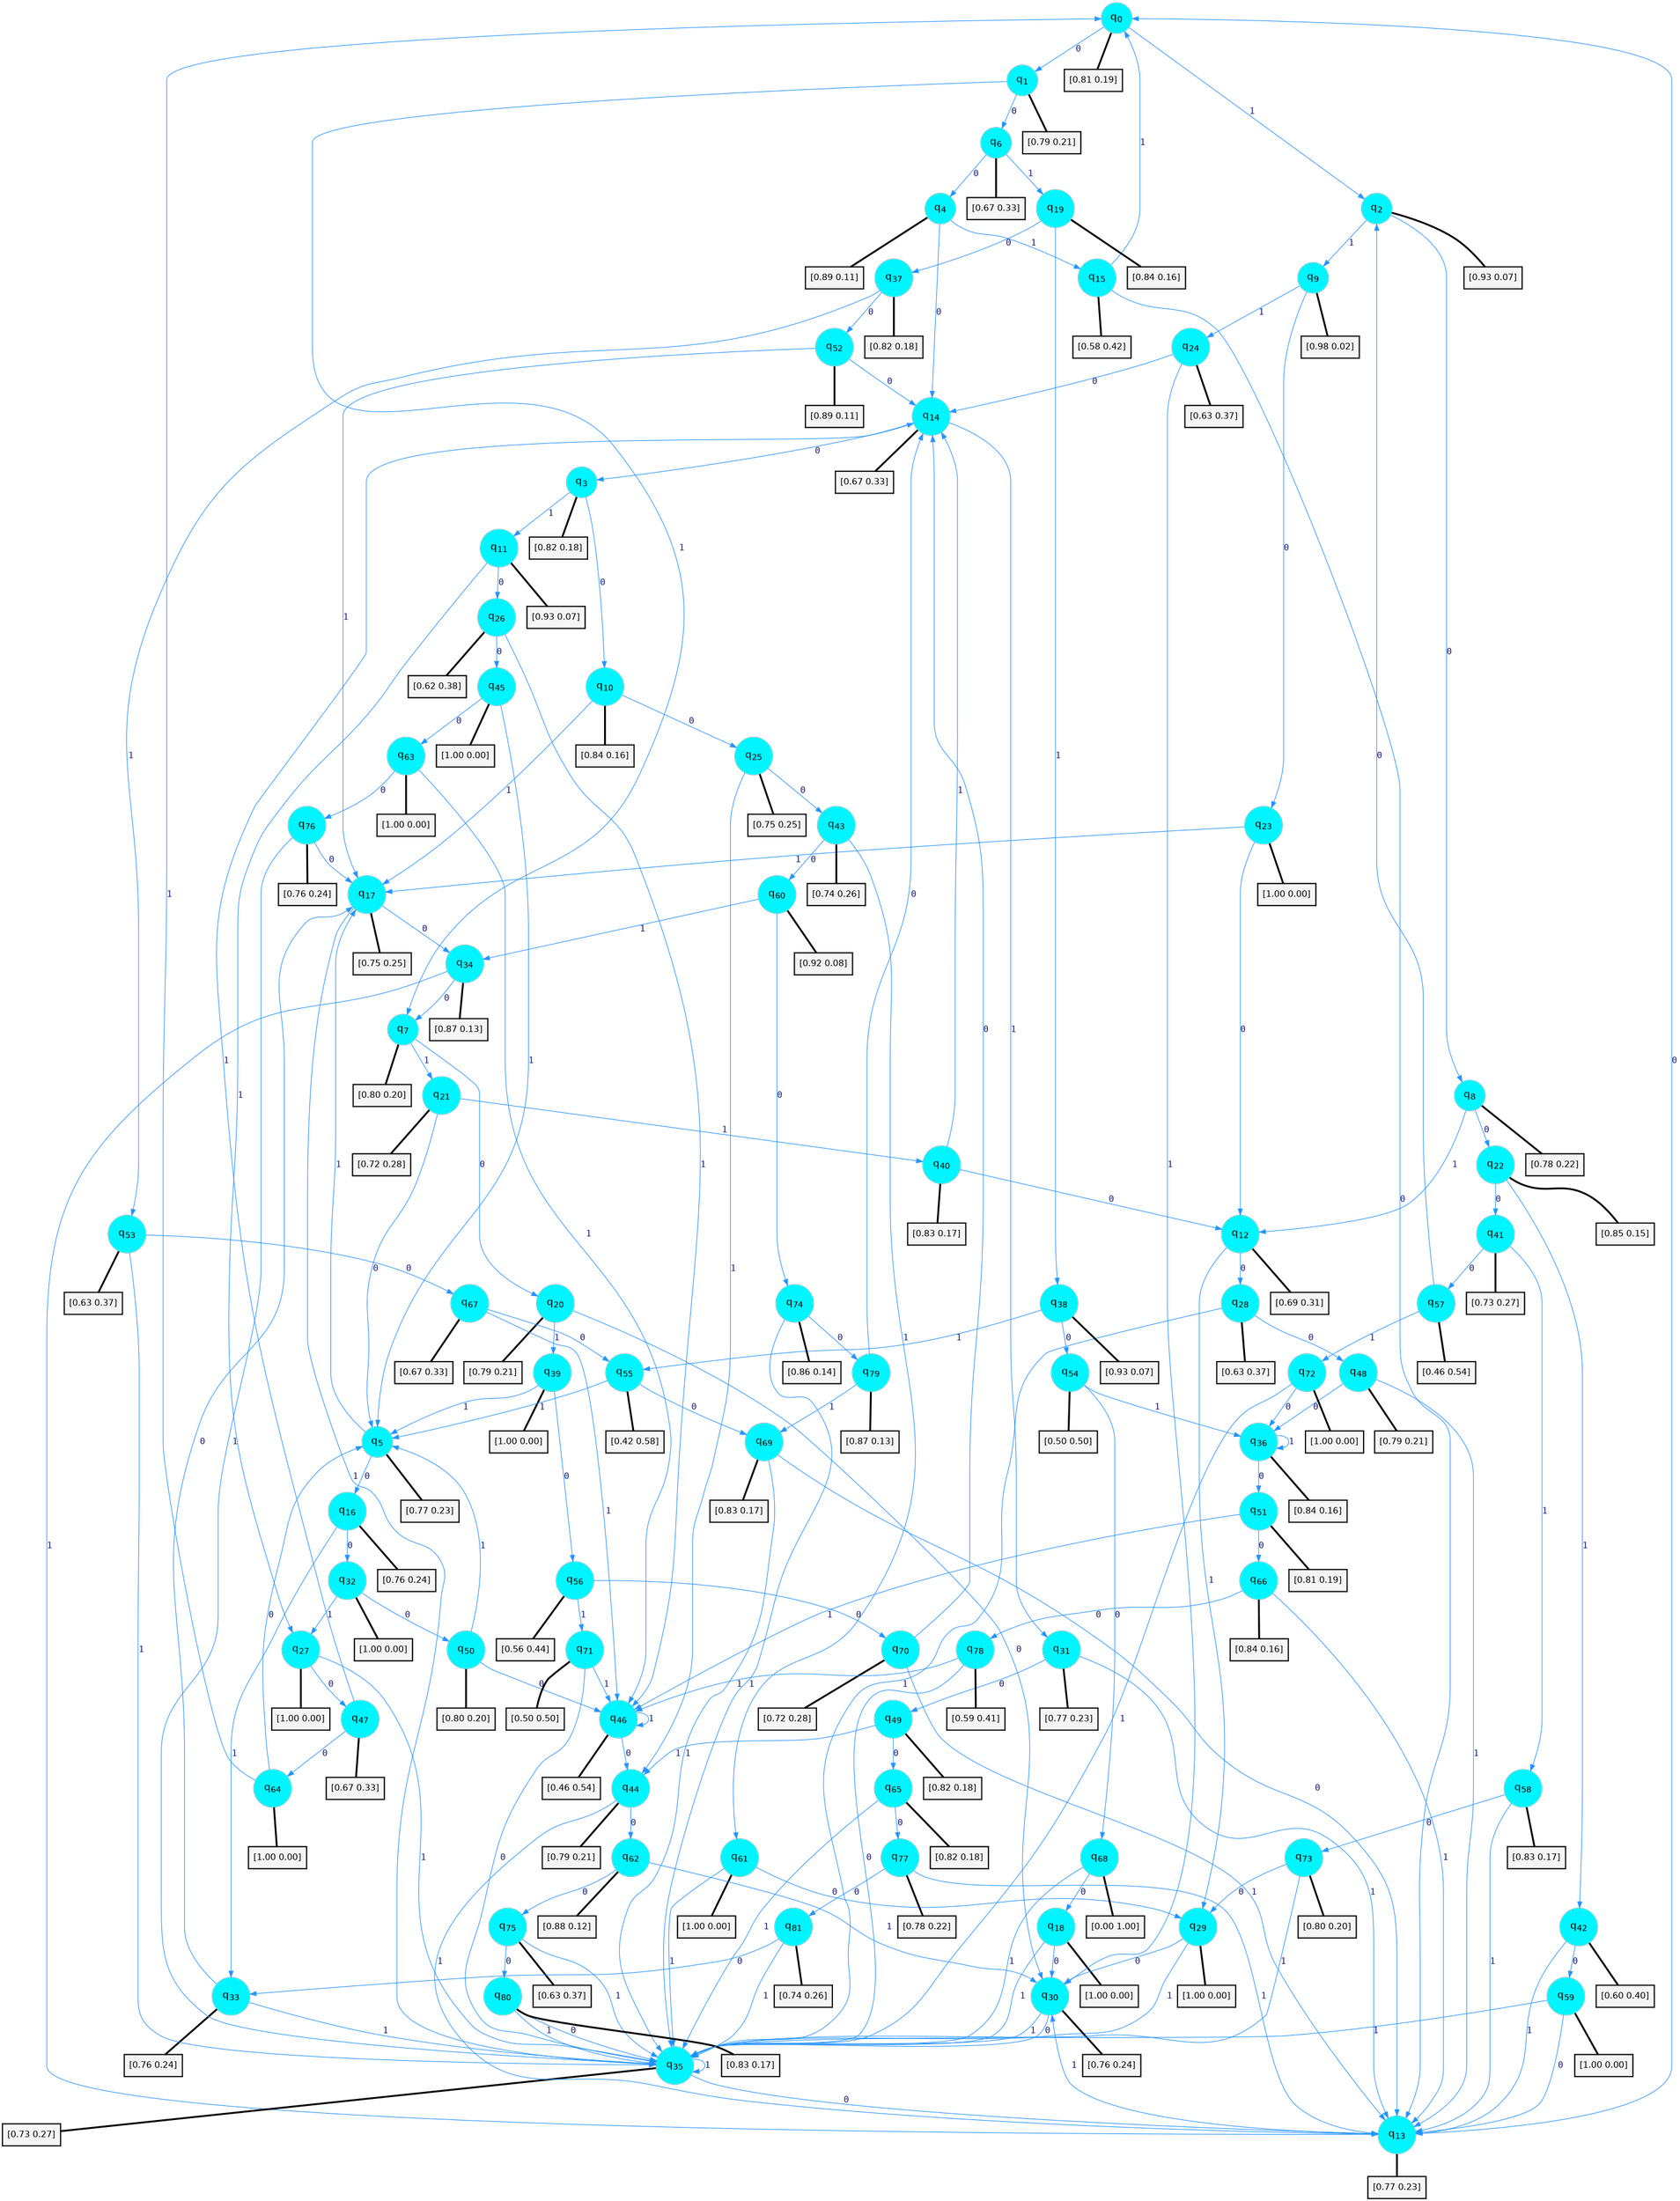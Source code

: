 digraph G {
graph [
bgcolor=transparent, dpi=300, rankdir=TD, size="40,25"];
node [
color=gray, fillcolor=turquoise1, fontcolor=black, fontname=Helvetica, fontsize=16, fontweight=bold, shape=circle, style=filled];
edge [
arrowsize=1, color=dodgerblue1, fontcolor=midnightblue, fontname=courier, fontweight=bold, penwidth=1, style=solid, weight=20];
0[label=<q<SUB>0</SUB>>];
1[label=<q<SUB>1</SUB>>];
2[label=<q<SUB>2</SUB>>];
3[label=<q<SUB>3</SUB>>];
4[label=<q<SUB>4</SUB>>];
5[label=<q<SUB>5</SUB>>];
6[label=<q<SUB>6</SUB>>];
7[label=<q<SUB>7</SUB>>];
8[label=<q<SUB>8</SUB>>];
9[label=<q<SUB>9</SUB>>];
10[label=<q<SUB>10</SUB>>];
11[label=<q<SUB>11</SUB>>];
12[label=<q<SUB>12</SUB>>];
13[label=<q<SUB>13</SUB>>];
14[label=<q<SUB>14</SUB>>];
15[label=<q<SUB>15</SUB>>];
16[label=<q<SUB>16</SUB>>];
17[label=<q<SUB>17</SUB>>];
18[label=<q<SUB>18</SUB>>];
19[label=<q<SUB>19</SUB>>];
20[label=<q<SUB>20</SUB>>];
21[label=<q<SUB>21</SUB>>];
22[label=<q<SUB>22</SUB>>];
23[label=<q<SUB>23</SUB>>];
24[label=<q<SUB>24</SUB>>];
25[label=<q<SUB>25</SUB>>];
26[label=<q<SUB>26</SUB>>];
27[label=<q<SUB>27</SUB>>];
28[label=<q<SUB>28</SUB>>];
29[label=<q<SUB>29</SUB>>];
30[label=<q<SUB>30</SUB>>];
31[label=<q<SUB>31</SUB>>];
32[label=<q<SUB>32</SUB>>];
33[label=<q<SUB>33</SUB>>];
34[label=<q<SUB>34</SUB>>];
35[label=<q<SUB>35</SUB>>];
36[label=<q<SUB>36</SUB>>];
37[label=<q<SUB>37</SUB>>];
38[label=<q<SUB>38</SUB>>];
39[label=<q<SUB>39</SUB>>];
40[label=<q<SUB>40</SUB>>];
41[label=<q<SUB>41</SUB>>];
42[label=<q<SUB>42</SUB>>];
43[label=<q<SUB>43</SUB>>];
44[label=<q<SUB>44</SUB>>];
45[label=<q<SUB>45</SUB>>];
46[label=<q<SUB>46</SUB>>];
47[label=<q<SUB>47</SUB>>];
48[label=<q<SUB>48</SUB>>];
49[label=<q<SUB>49</SUB>>];
50[label=<q<SUB>50</SUB>>];
51[label=<q<SUB>51</SUB>>];
52[label=<q<SUB>52</SUB>>];
53[label=<q<SUB>53</SUB>>];
54[label=<q<SUB>54</SUB>>];
55[label=<q<SUB>55</SUB>>];
56[label=<q<SUB>56</SUB>>];
57[label=<q<SUB>57</SUB>>];
58[label=<q<SUB>58</SUB>>];
59[label=<q<SUB>59</SUB>>];
60[label=<q<SUB>60</SUB>>];
61[label=<q<SUB>61</SUB>>];
62[label=<q<SUB>62</SUB>>];
63[label=<q<SUB>63</SUB>>];
64[label=<q<SUB>64</SUB>>];
65[label=<q<SUB>65</SUB>>];
66[label=<q<SUB>66</SUB>>];
67[label=<q<SUB>67</SUB>>];
68[label=<q<SUB>68</SUB>>];
69[label=<q<SUB>69</SUB>>];
70[label=<q<SUB>70</SUB>>];
71[label=<q<SUB>71</SUB>>];
72[label=<q<SUB>72</SUB>>];
73[label=<q<SUB>73</SUB>>];
74[label=<q<SUB>74</SUB>>];
75[label=<q<SUB>75</SUB>>];
76[label=<q<SUB>76</SUB>>];
77[label=<q<SUB>77</SUB>>];
78[label=<q<SUB>78</SUB>>];
79[label=<q<SUB>79</SUB>>];
80[label=<q<SUB>80</SUB>>];
81[label=<q<SUB>81</SUB>>];
82[label="[0.81 0.19]", shape=box,fontcolor=black, fontname=Helvetica, fontsize=14, penwidth=2, fillcolor=whitesmoke,color=black];
83[label="[0.79 0.21]", shape=box,fontcolor=black, fontname=Helvetica, fontsize=14, penwidth=2, fillcolor=whitesmoke,color=black];
84[label="[0.93 0.07]", shape=box,fontcolor=black, fontname=Helvetica, fontsize=14, penwidth=2, fillcolor=whitesmoke,color=black];
85[label="[0.82 0.18]", shape=box,fontcolor=black, fontname=Helvetica, fontsize=14, penwidth=2, fillcolor=whitesmoke,color=black];
86[label="[0.89 0.11]", shape=box,fontcolor=black, fontname=Helvetica, fontsize=14, penwidth=2, fillcolor=whitesmoke,color=black];
87[label="[0.77 0.23]", shape=box,fontcolor=black, fontname=Helvetica, fontsize=14, penwidth=2, fillcolor=whitesmoke,color=black];
88[label="[0.67 0.33]", shape=box,fontcolor=black, fontname=Helvetica, fontsize=14, penwidth=2, fillcolor=whitesmoke,color=black];
89[label="[0.80 0.20]", shape=box,fontcolor=black, fontname=Helvetica, fontsize=14, penwidth=2, fillcolor=whitesmoke,color=black];
90[label="[0.78 0.22]", shape=box,fontcolor=black, fontname=Helvetica, fontsize=14, penwidth=2, fillcolor=whitesmoke,color=black];
91[label="[0.98 0.02]", shape=box,fontcolor=black, fontname=Helvetica, fontsize=14, penwidth=2, fillcolor=whitesmoke,color=black];
92[label="[0.84 0.16]", shape=box,fontcolor=black, fontname=Helvetica, fontsize=14, penwidth=2, fillcolor=whitesmoke,color=black];
93[label="[0.93 0.07]", shape=box,fontcolor=black, fontname=Helvetica, fontsize=14, penwidth=2, fillcolor=whitesmoke,color=black];
94[label="[0.69 0.31]", shape=box,fontcolor=black, fontname=Helvetica, fontsize=14, penwidth=2, fillcolor=whitesmoke,color=black];
95[label="[0.77 0.23]", shape=box,fontcolor=black, fontname=Helvetica, fontsize=14, penwidth=2, fillcolor=whitesmoke,color=black];
96[label="[0.67 0.33]", shape=box,fontcolor=black, fontname=Helvetica, fontsize=14, penwidth=2, fillcolor=whitesmoke,color=black];
97[label="[0.58 0.42]", shape=box,fontcolor=black, fontname=Helvetica, fontsize=14, penwidth=2, fillcolor=whitesmoke,color=black];
98[label="[0.76 0.24]", shape=box,fontcolor=black, fontname=Helvetica, fontsize=14, penwidth=2, fillcolor=whitesmoke,color=black];
99[label="[0.75 0.25]", shape=box,fontcolor=black, fontname=Helvetica, fontsize=14, penwidth=2, fillcolor=whitesmoke,color=black];
100[label="[1.00 0.00]", shape=box,fontcolor=black, fontname=Helvetica, fontsize=14, penwidth=2, fillcolor=whitesmoke,color=black];
101[label="[0.84 0.16]", shape=box,fontcolor=black, fontname=Helvetica, fontsize=14, penwidth=2, fillcolor=whitesmoke,color=black];
102[label="[0.79 0.21]", shape=box,fontcolor=black, fontname=Helvetica, fontsize=14, penwidth=2, fillcolor=whitesmoke,color=black];
103[label="[0.72 0.28]", shape=box,fontcolor=black, fontname=Helvetica, fontsize=14, penwidth=2, fillcolor=whitesmoke,color=black];
104[label="[0.85 0.15]", shape=box,fontcolor=black, fontname=Helvetica, fontsize=14, penwidth=2, fillcolor=whitesmoke,color=black];
105[label="[1.00 0.00]", shape=box,fontcolor=black, fontname=Helvetica, fontsize=14, penwidth=2, fillcolor=whitesmoke,color=black];
106[label="[0.63 0.37]", shape=box,fontcolor=black, fontname=Helvetica, fontsize=14, penwidth=2, fillcolor=whitesmoke,color=black];
107[label="[0.75 0.25]", shape=box,fontcolor=black, fontname=Helvetica, fontsize=14, penwidth=2, fillcolor=whitesmoke,color=black];
108[label="[0.62 0.38]", shape=box,fontcolor=black, fontname=Helvetica, fontsize=14, penwidth=2, fillcolor=whitesmoke,color=black];
109[label="[1.00 0.00]", shape=box,fontcolor=black, fontname=Helvetica, fontsize=14, penwidth=2, fillcolor=whitesmoke,color=black];
110[label="[0.63 0.37]", shape=box,fontcolor=black, fontname=Helvetica, fontsize=14, penwidth=2, fillcolor=whitesmoke,color=black];
111[label="[1.00 0.00]", shape=box,fontcolor=black, fontname=Helvetica, fontsize=14, penwidth=2, fillcolor=whitesmoke,color=black];
112[label="[0.76 0.24]", shape=box,fontcolor=black, fontname=Helvetica, fontsize=14, penwidth=2, fillcolor=whitesmoke,color=black];
113[label="[0.77 0.23]", shape=box,fontcolor=black, fontname=Helvetica, fontsize=14, penwidth=2, fillcolor=whitesmoke,color=black];
114[label="[1.00 0.00]", shape=box,fontcolor=black, fontname=Helvetica, fontsize=14, penwidth=2, fillcolor=whitesmoke,color=black];
115[label="[0.76 0.24]", shape=box,fontcolor=black, fontname=Helvetica, fontsize=14, penwidth=2, fillcolor=whitesmoke,color=black];
116[label="[0.87 0.13]", shape=box,fontcolor=black, fontname=Helvetica, fontsize=14, penwidth=2, fillcolor=whitesmoke,color=black];
117[label="[0.73 0.27]", shape=box,fontcolor=black, fontname=Helvetica, fontsize=14, penwidth=2, fillcolor=whitesmoke,color=black];
118[label="[0.84 0.16]", shape=box,fontcolor=black, fontname=Helvetica, fontsize=14, penwidth=2, fillcolor=whitesmoke,color=black];
119[label="[0.82 0.18]", shape=box,fontcolor=black, fontname=Helvetica, fontsize=14, penwidth=2, fillcolor=whitesmoke,color=black];
120[label="[0.93 0.07]", shape=box,fontcolor=black, fontname=Helvetica, fontsize=14, penwidth=2, fillcolor=whitesmoke,color=black];
121[label="[1.00 0.00]", shape=box,fontcolor=black, fontname=Helvetica, fontsize=14, penwidth=2, fillcolor=whitesmoke,color=black];
122[label="[0.83 0.17]", shape=box,fontcolor=black, fontname=Helvetica, fontsize=14, penwidth=2, fillcolor=whitesmoke,color=black];
123[label="[0.73 0.27]", shape=box,fontcolor=black, fontname=Helvetica, fontsize=14, penwidth=2, fillcolor=whitesmoke,color=black];
124[label="[0.60 0.40]", shape=box,fontcolor=black, fontname=Helvetica, fontsize=14, penwidth=2, fillcolor=whitesmoke,color=black];
125[label="[0.74 0.26]", shape=box,fontcolor=black, fontname=Helvetica, fontsize=14, penwidth=2, fillcolor=whitesmoke,color=black];
126[label="[0.79 0.21]", shape=box,fontcolor=black, fontname=Helvetica, fontsize=14, penwidth=2, fillcolor=whitesmoke,color=black];
127[label="[1.00 0.00]", shape=box,fontcolor=black, fontname=Helvetica, fontsize=14, penwidth=2, fillcolor=whitesmoke,color=black];
128[label="[0.46 0.54]", shape=box,fontcolor=black, fontname=Helvetica, fontsize=14, penwidth=2, fillcolor=whitesmoke,color=black];
129[label="[0.67 0.33]", shape=box,fontcolor=black, fontname=Helvetica, fontsize=14, penwidth=2, fillcolor=whitesmoke,color=black];
130[label="[0.79 0.21]", shape=box,fontcolor=black, fontname=Helvetica, fontsize=14, penwidth=2, fillcolor=whitesmoke,color=black];
131[label="[0.82 0.18]", shape=box,fontcolor=black, fontname=Helvetica, fontsize=14, penwidth=2, fillcolor=whitesmoke,color=black];
132[label="[0.80 0.20]", shape=box,fontcolor=black, fontname=Helvetica, fontsize=14, penwidth=2, fillcolor=whitesmoke,color=black];
133[label="[0.81 0.19]", shape=box,fontcolor=black, fontname=Helvetica, fontsize=14, penwidth=2, fillcolor=whitesmoke,color=black];
134[label="[0.89 0.11]", shape=box,fontcolor=black, fontname=Helvetica, fontsize=14, penwidth=2, fillcolor=whitesmoke,color=black];
135[label="[0.63 0.37]", shape=box,fontcolor=black, fontname=Helvetica, fontsize=14, penwidth=2, fillcolor=whitesmoke,color=black];
136[label="[0.50 0.50]", shape=box,fontcolor=black, fontname=Helvetica, fontsize=14, penwidth=2, fillcolor=whitesmoke,color=black];
137[label="[0.42 0.58]", shape=box,fontcolor=black, fontname=Helvetica, fontsize=14, penwidth=2, fillcolor=whitesmoke,color=black];
138[label="[0.56 0.44]", shape=box,fontcolor=black, fontname=Helvetica, fontsize=14, penwidth=2, fillcolor=whitesmoke,color=black];
139[label="[0.46 0.54]", shape=box,fontcolor=black, fontname=Helvetica, fontsize=14, penwidth=2, fillcolor=whitesmoke,color=black];
140[label="[0.83 0.17]", shape=box,fontcolor=black, fontname=Helvetica, fontsize=14, penwidth=2, fillcolor=whitesmoke,color=black];
141[label="[1.00 0.00]", shape=box,fontcolor=black, fontname=Helvetica, fontsize=14, penwidth=2, fillcolor=whitesmoke,color=black];
142[label="[0.92 0.08]", shape=box,fontcolor=black, fontname=Helvetica, fontsize=14, penwidth=2, fillcolor=whitesmoke,color=black];
143[label="[1.00 0.00]", shape=box,fontcolor=black, fontname=Helvetica, fontsize=14, penwidth=2, fillcolor=whitesmoke,color=black];
144[label="[0.88 0.12]", shape=box,fontcolor=black, fontname=Helvetica, fontsize=14, penwidth=2, fillcolor=whitesmoke,color=black];
145[label="[1.00 0.00]", shape=box,fontcolor=black, fontname=Helvetica, fontsize=14, penwidth=2, fillcolor=whitesmoke,color=black];
146[label="[1.00 0.00]", shape=box,fontcolor=black, fontname=Helvetica, fontsize=14, penwidth=2, fillcolor=whitesmoke,color=black];
147[label="[0.82 0.18]", shape=box,fontcolor=black, fontname=Helvetica, fontsize=14, penwidth=2, fillcolor=whitesmoke,color=black];
148[label="[0.84 0.16]", shape=box,fontcolor=black, fontname=Helvetica, fontsize=14, penwidth=2, fillcolor=whitesmoke,color=black];
149[label="[0.67 0.33]", shape=box,fontcolor=black, fontname=Helvetica, fontsize=14, penwidth=2, fillcolor=whitesmoke,color=black];
150[label="[0.00 1.00]", shape=box,fontcolor=black, fontname=Helvetica, fontsize=14, penwidth=2, fillcolor=whitesmoke,color=black];
151[label="[0.83 0.17]", shape=box,fontcolor=black, fontname=Helvetica, fontsize=14, penwidth=2, fillcolor=whitesmoke,color=black];
152[label="[0.72 0.28]", shape=box,fontcolor=black, fontname=Helvetica, fontsize=14, penwidth=2, fillcolor=whitesmoke,color=black];
153[label="[0.50 0.50]", shape=box,fontcolor=black, fontname=Helvetica, fontsize=14, penwidth=2, fillcolor=whitesmoke,color=black];
154[label="[1.00 0.00]", shape=box,fontcolor=black, fontname=Helvetica, fontsize=14, penwidth=2, fillcolor=whitesmoke,color=black];
155[label="[0.80 0.20]", shape=box,fontcolor=black, fontname=Helvetica, fontsize=14, penwidth=2, fillcolor=whitesmoke,color=black];
156[label="[0.86 0.14]", shape=box,fontcolor=black, fontname=Helvetica, fontsize=14, penwidth=2, fillcolor=whitesmoke,color=black];
157[label="[0.63 0.37]", shape=box,fontcolor=black, fontname=Helvetica, fontsize=14, penwidth=2, fillcolor=whitesmoke,color=black];
158[label="[0.76 0.24]", shape=box,fontcolor=black, fontname=Helvetica, fontsize=14, penwidth=2, fillcolor=whitesmoke,color=black];
159[label="[0.78 0.22]", shape=box,fontcolor=black, fontname=Helvetica, fontsize=14, penwidth=2, fillcolor=whitesmoke,color=black];
160[label="[0.59 0.41]", shape=box,fontcolor=black, fontname=Helvetica, fontsize=14, penwidth=2, fillcolor=whitesmoke,color=black];
161[label="[0.87 0.13]", shape=box,fontcolor=black, fontname=Helvetica, fontsize=14, penwidth=2, fillcolor=whitesmoke,color=black];
162[label="[0.83 0.17]", shape=box,fontcolor=black, fontname=Helvetica, fontsize=14, penwidth=2, fillcolor=whitesmoke,color=black];
163[label="[0.74 0.26]", shape=box,fontcolor=black, fontname=Helvetica, fontsize=14, penwidth=2, fillcolor=whitesmoke,color=black];
0->1 [label=0];
0->2 [label=1];
0->82 [arrowhead=none, penwidth=3,color=black];
1->6 [label=0];
1->7 [label=1];
1->83 [arrowhead=none, penwidth=3,color=black];
2->8 [label=0];
2->9 [label=1];
2->84 [arrowhead=none, penwidth=3,color=black];
3->10 [label=0];
3->11 [label=1];
3->85 [arrowhead=none, penwidth=3,color=black];
4->14 [label=0];
4->15 [label=1];
4->86 [arrowhead=none, penwidth=3,color=black];
5->16 [label=0];
5->17 [label=1];
5->87 [arrowhead=none, penwidth=3,color=black];
6->4 [label=0];
6->19 [label=1];
6->88 [arrowhead=none, penwidth=3,color=black];
7->20 [label=0];
7->21 [label=1];
7->89 [arrowhead=none, penwidth=3,color=black];
8->22 [label=0];
8->12 [label=1];
8->90 [arrowhead=none, penwidth=3,color=black];
9->23 [label=0];
9->24 [label=1];
9->91 [arrowhead=none, penwidth=3,color=black];
10->25 [label=0];
10->17 [label=1];
10->92 [arrowhead=none, penwidth=3,color=black];
11->26 [label=0];
11->27 [label=1];
11->93 [arrowhead=none, penwidth=3,color=black];
12->28 [label=0];
12->29 [label=1];
12->94 [arrowhead=none, penwidth=3,color=black];
13->0 [label=0];
13->30 [label=1];
13->95 [arrowhead=none, penwidth=3,color=black];
14->3 [label=0];
14->31 [label=1];
14->96 [arrowhead=none, penwidth=3,color=black];
15->13 [label=0];
15->0 [label=1];
15->97 [arrowhead=none, penwidth=3,color=black];
16->32 [label=0];
16->33 [label=1];
16->98 [arrowhead=none, penwidth=3,color=black];
17->34 [label=0];
17->35 [label=1];
17->99 [arrowhead=none, penwidth=3,color=black];
18->30 [label=0];
18->35 [label=1];
18->100 [arrowhead=none, penwidth=3,color=black];
19->37 [label=0];
19->38 [label=1];
19->101 [arrowhead=none, penwidth=3,color=black];
20->30 [label=0];
20->39 [label=1];
20->102 [arrowhead=none, penwidth=3,color=black];
21->5 [label=0];
21->40 [label=1];
21->103 [arrowhead=none, penwidth=3,color=black];
22->41 [label=0];
22->42 [label=1];
22->104 [arrowhead=none, penwidth=3,color=black];
23->12 [label=0];
23->17 [label=1];
23->105 [arrowhead=none, penwidth=3,color=black];
24->14 [label=0];
24->30 [label=1];
24->106 [arrowhead=none, penwidth=3,color=black];
25->43 [label=0];
25->44 [label=1];
25->107 [arrowhead=none, penwidth=3,color=black];
26->45 [label=0];
26->46 [label=1];
26->108 [arrowhead=none, penwidth=3,color=black];
27->47 [label=0];
27->35 [label=1];
27->109 [arrowhead=none, penwidth=3,color=black];
28->48 [label=0];
28->35 [label=1];
28->110 [arrowhead=none, penwidth=3,color=black];
29->30 [label=0];
29->35 [label=1];
29->111 [arrowhead=none, penwidth=3,color=black];
30->35 [label=0];
30->35 [label=1];
30->112 [arrowhead=none, penwidth=3,color=black];
31->49 [label=0];
31->13 [label=1];
31->113 [arrowhead=none, penwidth=3,color=black];
32->50 [label=0];
32->27 [label=1];
32->114 [arrowhead=none, penwidth=3,color=black];
33->17 [label=0];
33->35 [label=1];
33->115 [arrowhead=none, penwidth=3,color=black];
34->7 [label=0];
34->13 [label=1];
34->116 [arrowhead=none, penwidth=3,color=black];
35->13 [label=0];
35->35 [label=1];
35->117 [arrowhead=none, penwidth=3,color=black];
36->51 [label=0];
36->36 [label=1];
36->118 [arrowhead=none, penwidth=3,color=black];
37->52 [label=0];
37->53 [label=1];
37->119 [arrowhead=none, penwidth=3,color=black];
38->54 [label=0];
38->55 [label=1];
38->120 [arrowhead=none, penwidth=3,color=black];
39->56 [label=0];
39->5 [label=1];
39->121 [arrowhead=none, penwidth=3,color=black];
40->12 [label=0];
40->14 [label=1];
40->122 [arrowhead=none, penwidth=3,color=black];
41->57 [label=0];
41->58 [label=1];
41->123 [arrowhead=none, penwidth=3,color=black];
42->59 [label=0];
42->13 [label=1];
42->124 [arrowhead=none, penwidth=3,color=black];
43->60 [label=0];
43->61 [label=1];
43->125 [arrowhead=none, penwidth=3,color=black];
44->62 [label=0];
44->13 [label=1];
44->126 [arrowhead=none, penwidth=3,color=black];
45->63 [label=0];
45->5 [label=1];
45->127 [arrowhead=none, penwidth=3,color=black];
46->44 [label=0];
46->46 [label=1];
46->128 [arrowhead=none, penwidth=3,color=black];
47->64 [label=0];
47->14 [label=1];
47->129 [arrowhead=none, penwidth=3,color=black];
48->36 [label=0];
48->13 [label=1];
48->130 [arrowhead=none, penwidth=3,color=black];
49->65 [label=0];
49->44 [label=1];
49->131 [arrowhead=none, penwidth=3,color=black];
50->46 [label=0];
50->5 [label=1];
50->132 [arrowhead=none, penwidth=3,color=black];
51->66 [label=0];
51->46 [label=1];
51->133 [arrowhead=none, penwidth=3,color=black];
52->14 [label=0];
52->17 [label=1];
52->134 [arrowhead=none, penwidth=3,color=black];
53->67 [label=0];
53->35 [label=1];
53->135 [arrowhead=none, penwidth=3,color=black];
54->68 [label=0];
54->36 [label=1];
54->136 [arrowhead=none, penwidth=3,color=black];
55->69 [label=0];
55->5 [label=1];
55->137 [arrowhead=none, penwidth=3,color=black];
56->70 [label=0];
56->71 [label=1];
56->138 [arrowhead=none, penwidth=3,color=black];
57->2 [label=0];
57->72 [label=1];
57->139 [arrowhead=none, penwidth=3,color=black];
58->73 [label=0];
58->13 [label=1];
58->140 [arrowhead=none, penwidth=3,color=black];
59->13 [label=0];
59->35 [label=1];
59->141 [arrowhead=none, penwidth=3,color=black];
60->74 [label=0];
60->34 [label=1];
60->142 [arrowhead=none, penwidth=3,color=black];
61->29 [label=0];
61->35 [label=1];
61->143 [arrowhead=none, penwidth=3,color=black];
62->75 [label=0];
62->30 [label=1];
62->144 [arrowhead=none, penwidth=3,color=black];
63->76 [label=0];
63->46 [label=1];
63->145 [arrowhead=none, penwidth=3,color=black];
64->5 [label=0];
64->0 [label=1];
64->146 [arrowhead=none, penwidth=3,color=black];
65->77 [label=0];
65->35 [label=1];
65->147 [arrowhead=none, penwidth=3,color=black];
66->78 [label=0];
66->13 [label=1];
66->148 [arrowhead=none, penwidth=3,color=black];
67->55 [label=0];
67->46 [label=1];
67->149 [arrowhead=none, penwidth=3,color=black];
68->18 [label=0];
68->35 [label=1];
68->150 [arrowhead=none, penwidth=3,color=black];
69->13 [label=0];
69->35 [label=1];
69->151 [arrowhead=none, penwidth=3,color=black];
70->14 [label=0];
70->13 [label=1];
70->152 [arrowhead=none, penwidth=3,color=black];
71->35 [label=0];
71->46 [label=1];
71->153 [arrowhead=none, penwidth=3,color=black];
72->36 [label=0];
72->35 [label=1];
72->154 [arrowhead=none, penwidth=3,color=black];
73->29 [label=0];
73->35 [label=1];
73->155 [arrowhead=none, penwidth=3,color=black];
74->79 [label=0];
74->35 [label=1];
74->156 [arrowhead=none, penwidth=3,color=black];
75->80 [label=0];
75->35 [label=1];
75->157 [arrowhead=none, penwidth=3,color=black];
76->17 [label=0];
76->35 [label=1];
76->158 [arrowhead=none, penwidth=3,color=black];
77->81 [label=0];
77->13 [label=1];
77->159 [arrowhead=none, penwidth=3,color=black];
78->35 [label=0];
78->46 [label=1];
78->160 [arrowhead=none, penwidth=3,color=black];
79->14 [label=0];
79->69 [label=1];
79->161 [arrowhead=none, penwidth=3,color=black];
80->35 [label=0];
80->35 [label=1];
80->162 [arrowhead=none, penwidth=3,color=black];
81->33 [label=0];
81->35 [label=1];
81->163 [arrowhead=none, penwidth=3,color=black];
}
